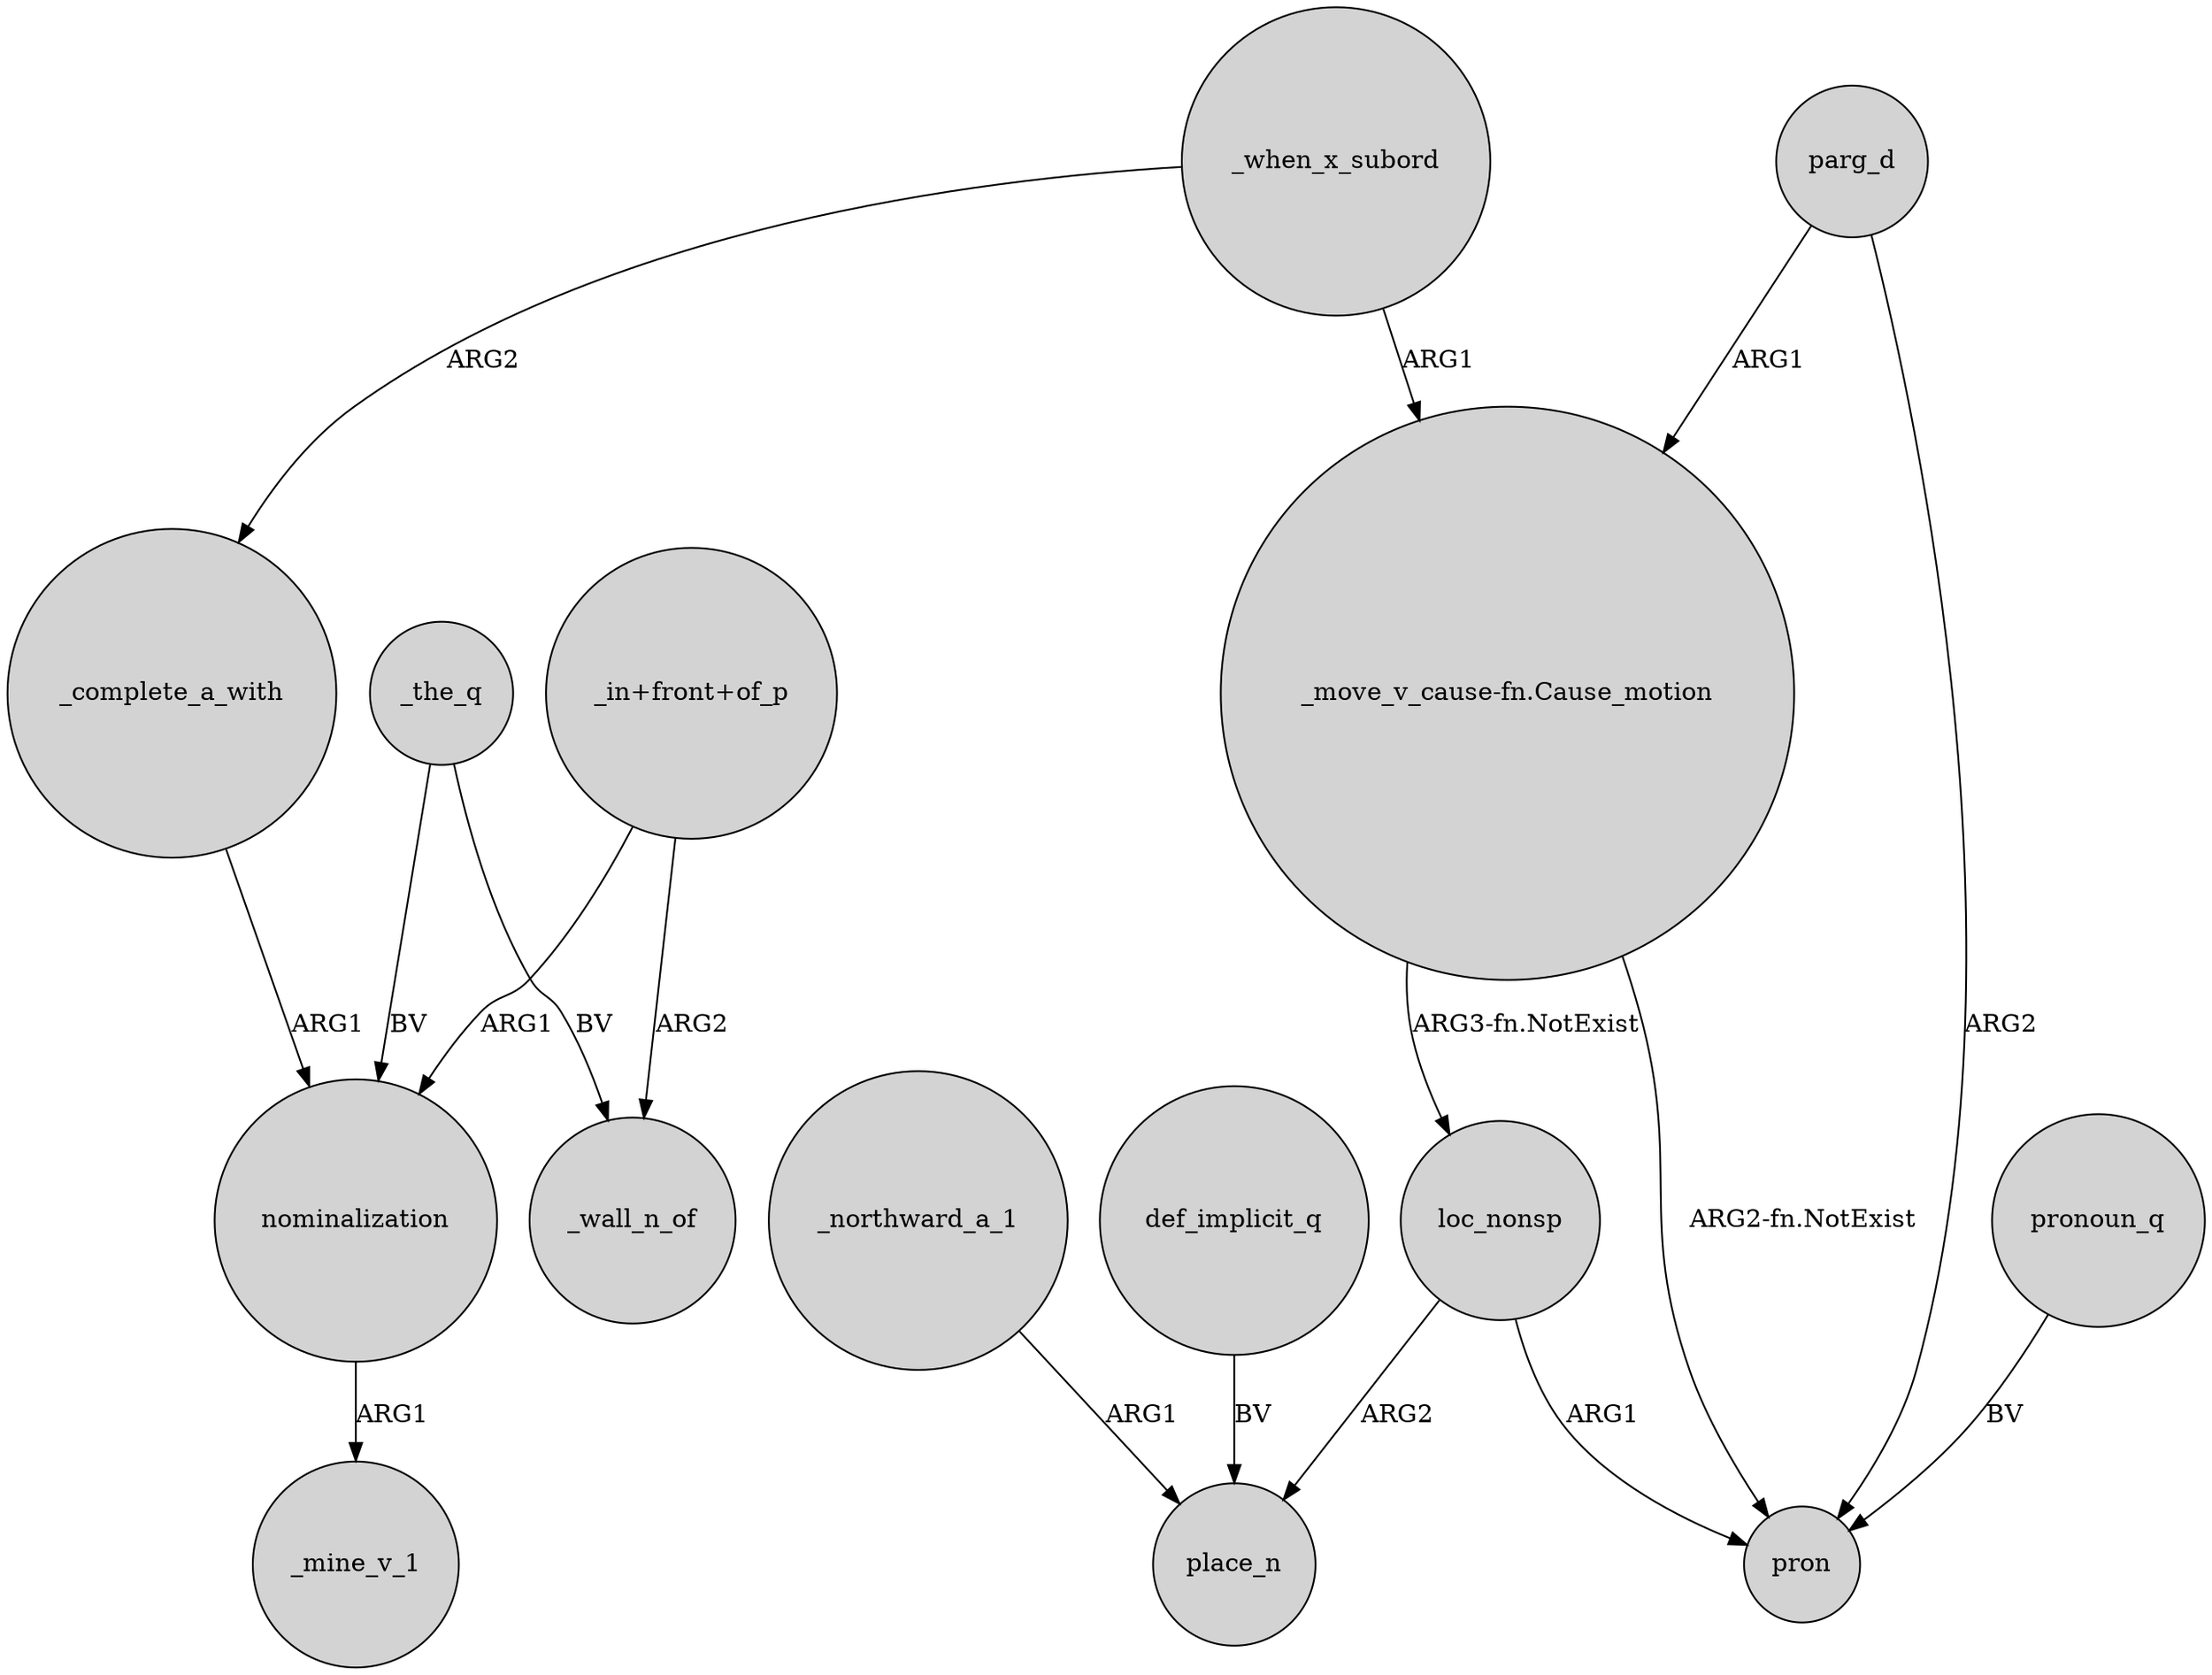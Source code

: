 digraph {
	node [shape=circle style=filled]
	_complete_a_with -> nominalization [label=ARG1]
	_northward_a_1 -> place_n [label=ARG1]
	loc_nonsp -> place_n [label=ARG2]
	"_move_v_cause-fn.Cause_motion" -> loc_nonsp [label="ARG3-fn.NotExist"]
	def_implicit_q -> place_n [label=BV]
	_when_x_subord -> _complete_a_with [label=ARG2]
	"_in+front+of_p" -> nominalization [label=ARG1]
	parg_d -> "_move_v_cause-fn.Cause_motion" [label=ARG1]
	"_in+front+of_p" -> _wall_n_of [label=ARG2]
	loc_nonsp -> pron [label=ARG1]
	"_move_v_cause-fn.Cause_motion" -> pron [label="ARG2-fn.NotExist"]
	parg_d -> pron [label=ARG2]
	_the_q -> _wall_n_of [label=BV]
	nominalization -> _mine_v_1 [label=ARG1]
	_the_q -> nominalization [label=BV]
	_when_x_subord -> "_move_v_cause-fn.Cause_motion" [label=ARG1]
	pronoun_q -> pron [label=BV]
}
